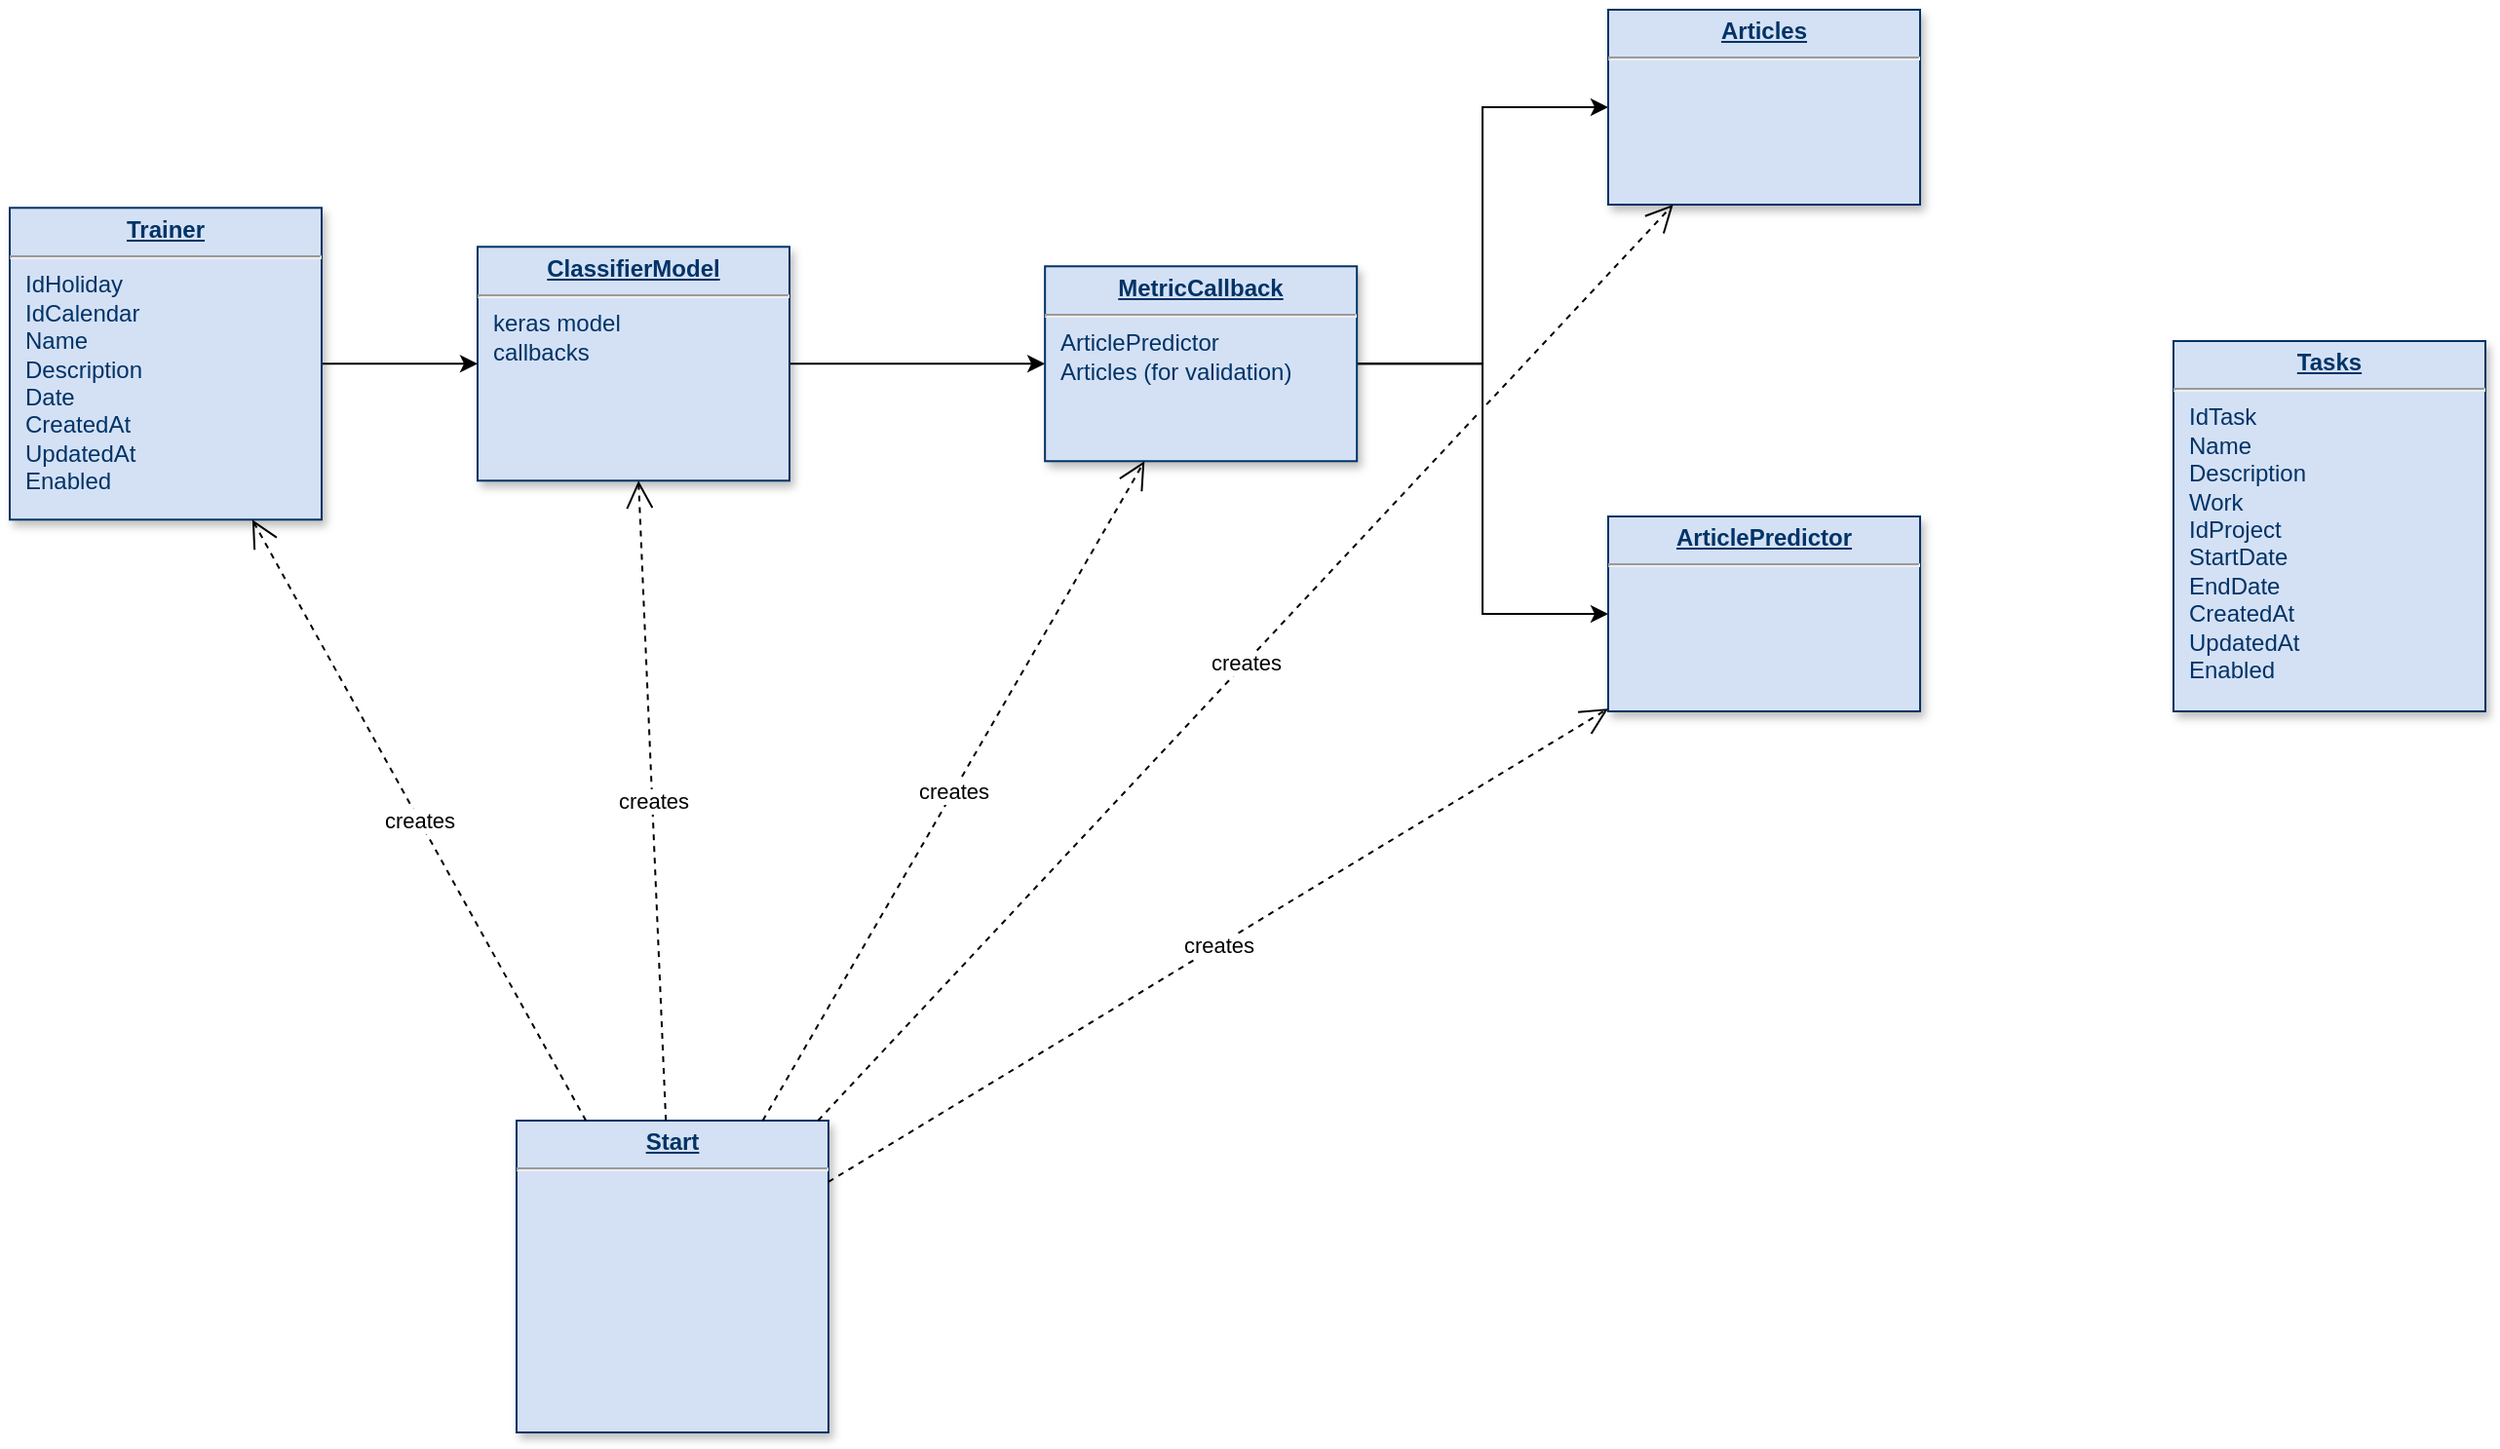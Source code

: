 <mxfile version="13.3.1" type="device"><diagram name="Page-1" id="efa7a0a1-bf9b-a30e-e6df-94a7791c09e9"><mxGraphModel dx="1106" dy="1968" grid="1" gridSize="10" guides="1" tooltips="1" connect="1" arrows="1" fold="1" page="1" pageScale="1" pageWidth="826" pageHeight="1169" background="#ffffff" math="0" shadow="0"><root><mxCell id="0"/><mxCell id="1" parent="0"/><mxCell id="L-SMnc0cTrs67fpqmRBo-120" style="edgeStyle=orthogonalEdgeStyle;rounded=0;orthogonalLoop=1;jettySize=auto;html=1;entryX=0;entryY=0.5;entryDx=0;entryDy=0;" edge="1" parent="1" source="19" target="23"><mxGeometry relative="1" as="geometry"/></mxCell><mxCell id="19" value="&lt;p style=&quot;margin: 0px ; margin-top: 4px ; text-align: center ; text-decoration: underline&quot;&gt;&lt;b&gt;ClassifierModel&lt;/b&gt;&lt;/p&gt;&lt;hr&gt;&lt;p style=&quot;margin: 0px ; margin-left: 8px&quot;&gt;keras model&lt;/p&gt;&lt;p style=&quot;margin: 0px ; margin-left: 8px&quot;&gt;callbacks&lt;/p&gt;&lt;p style=&quot;margin: 0px ; margin-left: 8px&quot;&gt;&lt;br&gt;&lt;/p&gt;&lt;p style=&quot;margin: 0px ; margin-left: 8px&quot;&gt;&lt;br&gt;&lt;/p&gt;" style="verticalAlign=top;align=left;overflow=fill;fontSize=12;fontFamily=Helvetica;html=1;strokeColor=#003366;shadow=1;fillColor=#D4E1F5;fontColor=#003366" parent="1" vertex="1"><mxGeometry x="300.0" y="91.64" width="160" height="120" as="geometry"/></mxCell><mxCell id="L-SMnc0cTrs67fpqmRBo-118" style="edgeStyle=orthogonalEdgeStyle;rounded=0;orthogonalLoop=1;jettySize=auto;html=1;entryX=0;entryY=0.5;entryDx=0;entryDy=0;" edge="1" parent="1" source="23" target="L-SMnc0cTrs67fpqmRBo-116"><mxGeometry relative="1" as="geometry"/></mxCell><mxCell id="L-SMnc0cTrs67fpqmRBo-119" style="edgeStyle=orthogonalEdgeStyle;rounded=0;orthogonalLoop=1;jettySize=auto;html=1;entryX=0;entryY=0.5;entryDx=0;entryDy=0;" edge="1" parent="1" source="23" target="L-SMnc0cTrs67fpqmRBo-117"><mxGeometry relative="1" as="geometry"/></mxCell><mxCell id="23" value="&lt;p style=&quot;margin: 0px ; margin-top: 4px ; text-align: center ; text-decoration: underline&quot;&gt;&lt;strong&gt;MetricCallback&lt;/strong&gt;&lt;/p&gt;&lt;hr&gt;&lt;p style=&quot;margin: 0px ; margin-left: 8px&quot;&gt;ArticlePredictor&lt;/p&gt;&lt;p style=&quot;margin: 0px ; margin-left: 8px&quot;&gt;Articles (for validation)&lt;/p&gt;" style="verticalAlign=top;align=left;overflow=fill;fontSize=12;fontFamily=Helvetica;html=1;strokeColor=#003366;shadow=1;fillColor=#D4E1F5;fontColor=#003366" parent="1" vertex="1"><mxGeometry x="591.08" y="101.64" width="160" height="100" as="geometry"/></mxCell><mxCell id="L-SMnc0cTrs67fpqmRBo-121" style="edgeStyle=orthogonalEdgeStyle;rounded=0;orthogonalLoop=1;jettySize=auto;html=1;entryX=0;entryY=0.5;entryDx=0;entryDy=0;" edge="1" parent="1" source="25" target="19"><mxGeometry relative="1" as="geometry"/></mxCell><mxCell id="25" value="&lt;p style=&quot;margin: 0px ; margin-top: 4px ; text-align: center ; text-decoration: underline&quot;&gt;&lt;strong&gt;Trainer&lt;/strong&gt;&lt;/p&gt;&lt;hr&gt;&lt;p style=&quot;margin: 0px ; margin-left: 8px&quot;&gt;IdHoliday&lt;/p&gt;&lt;p style=&quot;margin: 0px ; margin-left: 8px&quot;&gt;IdCalendar&lt;/p&gt;&lt;p style=&quot;margin: 0px ; margin-left: 8px&quot;&gt;Name&lt;/p&gt;&lt;p style=&quot;margin: 0px ; margin-left: 8px&quot;&gt;Description&lt;/p&gt;&lt;p style=&quot;margin: 0px ; margin-left: 8px&quot;&gt;Date&lt;/p&gt;&lt;p style=&quot;margin: 0px ; margin-left: 8px&quot;&gt;CreatedAt&lt;/p&gt;&lt;p style=&quot;margin: 0px ; margin-left: 8px&quot;&gt;UpdatedAt&lt;/p&gt;&lt;p style=&quot;margin: 0px ; margin-left: 8px&quot;&gt;Enabled&lt;/p&gt;" style="verticalAlign=top;align=left;overflow=fill;fontSize=12;fontFamily=Helvetica;html=1;strokeColor=#003366;shadow=1;fillColor=#D4E1F5;fontColor=#003366" parent="1" vertex="1"><mxGeometry x="60.0" y="71.64" width="160" height="160" as="geometry"/></mxCell><mxCell id="35" value="&lt;p style=&quot;margin: 0px; margin-top: 4px; text-align: center; text-decoration: underline;&quot;&gt;&lt;strong&gt;Tasks&lt;/strong&gt;&lt;/p&gt;&lt;hr /&gt;&lt;p style=&quot;margin: 0px; margin-left: 8px;&quot;&gt;IdTask&lt;/p&gt;&lt;p style=&quot;margin: 0px; margin-left: 8px;&quot;&gt;Name&lt;/p&gt;&lt;p style=&quot;margin: 0px; margin-left: 8px;&quot;&gt;Description&lt;/p&gt;&lt;p style=&quot;margin: 0px; margin-left: 8px;&quot;&gt;Work&lt;/p&gt;&lt;p style=&quot;margin: 0px; margin-left: 8px;&quot;&gt;IdProject&lt;/p&gt;&lt;p style=&quot;margin: 0px; margin-left: 8px;&quot;&gt;StartDate&lt;/p&gt;&lt;p style=&quot;margin: 0px; margin-left: 8px;&quot;&gt;EndDate&lt;/p&gt;&lt;p style=&quot;margin: 0px; margin-left: 8px;&quot;&gt;CreatedAt&lt;/p&gt;&lt;p style=&quot;margin: 0px; margin-left: 8px;&quot;&gt;UpdatedAt&lt;/p&gt;&lt;p style=&quot;margin: 0px; margin-left: 8px;&quot;&gt;Enabled&lt;/p&gt;" style="verticalAlign=top;align=left;overflow=fill;fontSize=12;fontFamily=Helvetica;html=1;strokeColor=#003366;shadow=1;fillColor=#D4E1F5;fontColor=#003366" parent="1" vertex="1"><mxGeometry x="1170" y="140.0" width="160" height="190" as="geometry"/></mxCell><mxCell id="L-SMnc0cTrs67fpqmRBo-116" value="&lt;p style=&quot;margin: 0px ; margin-top: 4px ; text-align: center ; text-decoration: underline&quot;&gt;&lt;strong&gt;Articles&lt;/strong&gt;&lt;/p&gt;&lt;hr&gt;&lt;p style=&quot;margin: 0px ; margin-left: 8px&quot;&gt;&lt;br&gt;&lt;/p&gt;" style="verticalAlign=top;align=left;overflow=fill;fontSize=12;fontFamily=Helvetica;html=1;strokeColor=#003366;shadow=1;fillColor=#D4E1F5;fontColor=#003366" vertex="1" parent="1"><mxGeometry x="880.0" y="-30.0" width="160" height="100" as="geometry"/></mxCell><mxCell id="L-SMnc0cTrs67fpqmRBo-117" value="&lt;p style=&quot;margin: 0px ; margin-top: 4px ; text-align: center ; text-decoration: underline&quot;&gt;&lt;strong&gt;ArticlePredictor&lt;/strong&gt;&lt;/p&gt;&lt;hr&gt;&lt;p style=&quot;margin: 0px ; margin-left: 8px&quot;&gt;&lt;br&gt;&lt;/p&gt;" style="verticalAlign=top;align=left;overflow=fill;fontSize=12;fontFamily=Helvetica;html=1;strokeColor=#003366;shadow=1;fillColor=#D4E1F5;fontColor=#003366" vertex="1" parent="1"><mxGeometry x="880.0" y="230.0" width="160" height="100" as="geometry"/></mxCell><mxCell id="L-SMnc0cTrs67fpqmRBo-122" value="&lt;p style=&quot;margin: 0px ; margin-top: 4px ; text-align: center ; text-decoration: underline&quot;&gt;&lt;strong&gt;Start&lt;/strong&gt;&lt;/p&gt;&lt;hr&gt;&lt;p style=&quot;margin: 0px ; margin-left: 8px&quot;&gt;&lt;br&gt;&lt;/p&gt;" style="verticalAlign=top;align=left;overflow=fill;fontSize=12;fontFamily=Helvetica;html=1;strokeColor=#003366;shadow=1;fillColor=#D4E1F5;fontColor=#003366" vertex="1" parent="1"><mxGeometry x="320.0" y="540.0" width="160" height="160" as="geometry"/></mxCell><mxCell id="L-SMnc0cTrs67fpqmRBo-125" value="creates" style="endArrow=open;endSize=12;dashed=1;html=1;" edge="1" parent="1" source="L-SMnc0cTrs67fpqmRBo-122" target="25"><mxGeometry width="160" relative="1" as="geometry"><mxPoint x="340" y="440" as="sourcePoint"/><mxPoint x="500" y="440" as="targetPoint"/></mxGeometry></mxCell><mxCell id="L-SMnc0cTrs67fpqmRBo-127" value="creates" style="endArrow=open;endSize=12;dashed=1;html=1;" edge="1" parent="1" source="L-SMnc0cTrs67fpqmRBo-122" target="19"><mxGeometry width="160" relative="1" as="geometry"><mxPoint x="365.59" y="550.0" as="sourcePoint"/><mxPoint x="194.41" y="241.64" as="targetPoint"/></mxGeometry></mxCell><mxCell id="L-SMnc0cTrs67fpqmRBo-128" value="creates" style="endArrow=open;endSize=12;dashed=1;html=1;" edge="1" parent="1" source="L-SMnc0cTrs67fpqmRBo-122" target="23"><mxGeometry width="160" relative="1" as="geometry"><mxPoint x="494.024" y="550.0" as="sourcePoint"/><mxPoint x="480.002" y="221.64" as="targetPoint"/></mxGeometry></mxCell><mxCell id="L-SMnc0cTrs67fpqmRBo-129" value="creates" style="endArrow=open;endSize=12;dashed=1;html=1;" edge="1" parent="1" source="L-SMnc0cTrs67fpqmRBo-122" target="L-SMnc0cTrs67fpqmRBo-117"><mxGeometry width="160" relative="1" as="geometry"><mxPoint x="456.303" y="550.0" as="sourcePoint"/><mxPoint x="652.141" y="211.64" as="targetPoint"/></mxGeometry></mxCell><mxCell id="L-SMnc0cTrs67fpqmRBo-130" value="creates" style="endArrow=open;endSize=12;dashed=1;html=1;jumpStyle=gap;" edge="1" parent="1" source="L-SMnc0cTrs67fpqmRBo-122" target="L-SMnc0cTrs67fpqmRBo-116"><mxGeometry width="160" relative="1" as="geometry"><mxPoint x="490" y="581.429" as="sourcePoint"/><mxPoint x="890.0" y="338.571" as="targetPoint"/></mxGeometry></mxCell></root></mxGraphModel></diagram></mxfile>